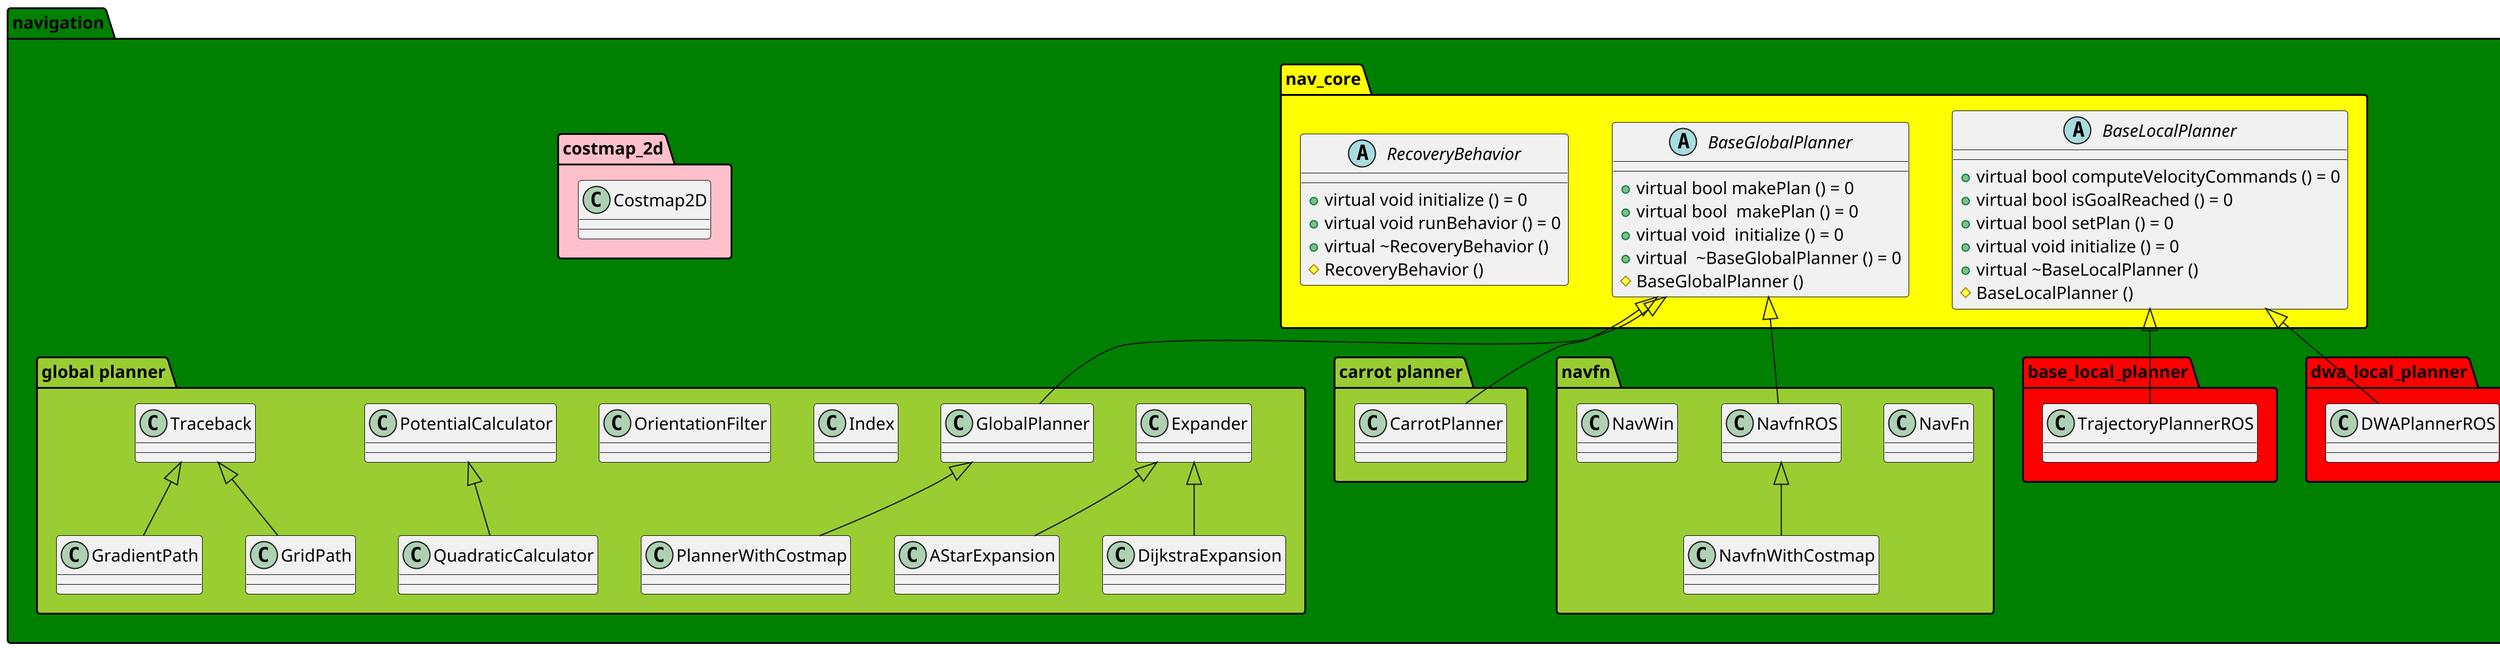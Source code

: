 @startuml
scale 2
package "navigation" #green{

package "nav_core" #Yellow{
abstract class BaseGlobalPlanner {
  +virtual bool makePlan () = 0
  +virtual bool  makePlan () = 0
  +virtual void  initialize () = 0
  +virtual  ~BaseGlobalPlanner () = 0
  #BaseGlobalPlanner ()
}

abstract class BaseLocalPlanner {
  +virtual bool computeVelocityCommands () = 0
  +virtual bool isGoalReached () = 0
  +virtual bool setPlan () = 0
  +virtual void initialize () = 0
  +virtual ~BaseLocalPlanner () 
  #BaseLocalPlanner ()
}

abstract class RecoveryBehavior {
  +virtual void initialize () = 0 
  +virtual void runBehavior () = 0 
  +virtual ~RecoveryBehavior () 
  #RecoveryBehavior ()
}
}


package "global planner" #YellowGreen{
  class AStarExpansion {}
    
  class DijkstraExpansion {}
    
  class Expander {}
    
  class GlobalPlanner {}
    
  class GradientPath {}
    
  class GridPath {}
    
  class Index {}
    
  class OrientationFilter {}
    
  class PlannerWithCostmap {}
    
  class PotentialCalculator {}
    
  class QuadraticCalculator {}
    
  class Traceback {}

  Expander <|-- AStarExpansion
  Expander <|-- DijkstraExpansion
  GlobalPlanner <|-- PlannerWithCostmap
  Traceback <|-- GradientPath
  Traceback <|-- GridPath
  PotentialCalculator <|-- QuadraticCalculator

}

package "carrot planner" #YellowGreen{
  class CarrotPlanner{}
}

package "navfn" #YellowGreen{
  class NavFn {}
  class NavfnROS {}
  class NavfnWithCostmap {}
  class NavWin {}
}

package "costmap_2d" #Pink{
  class Costmap2D {}
}

package "base_local_planner" #red {
  class TrajectoryPlannerROS {}
}

package "dwa_local_planner" #red {
  class DWAPlanner {}
	class DWAPlannerROS {}
}

BaseGlobalPlanner <|-- GlobalPlanner
BaseGlobalPlanner <|-- CarrotPlanner
BaseGlobalPlanner <|-- NavfnROS
NavfnROS <|-- NavfnWithCostmap
BaseLocalPlanner <|-- TrajectoryPlannerROS
BaseLocalPlanner <|-- DWAPlannerROS

}

@enduml